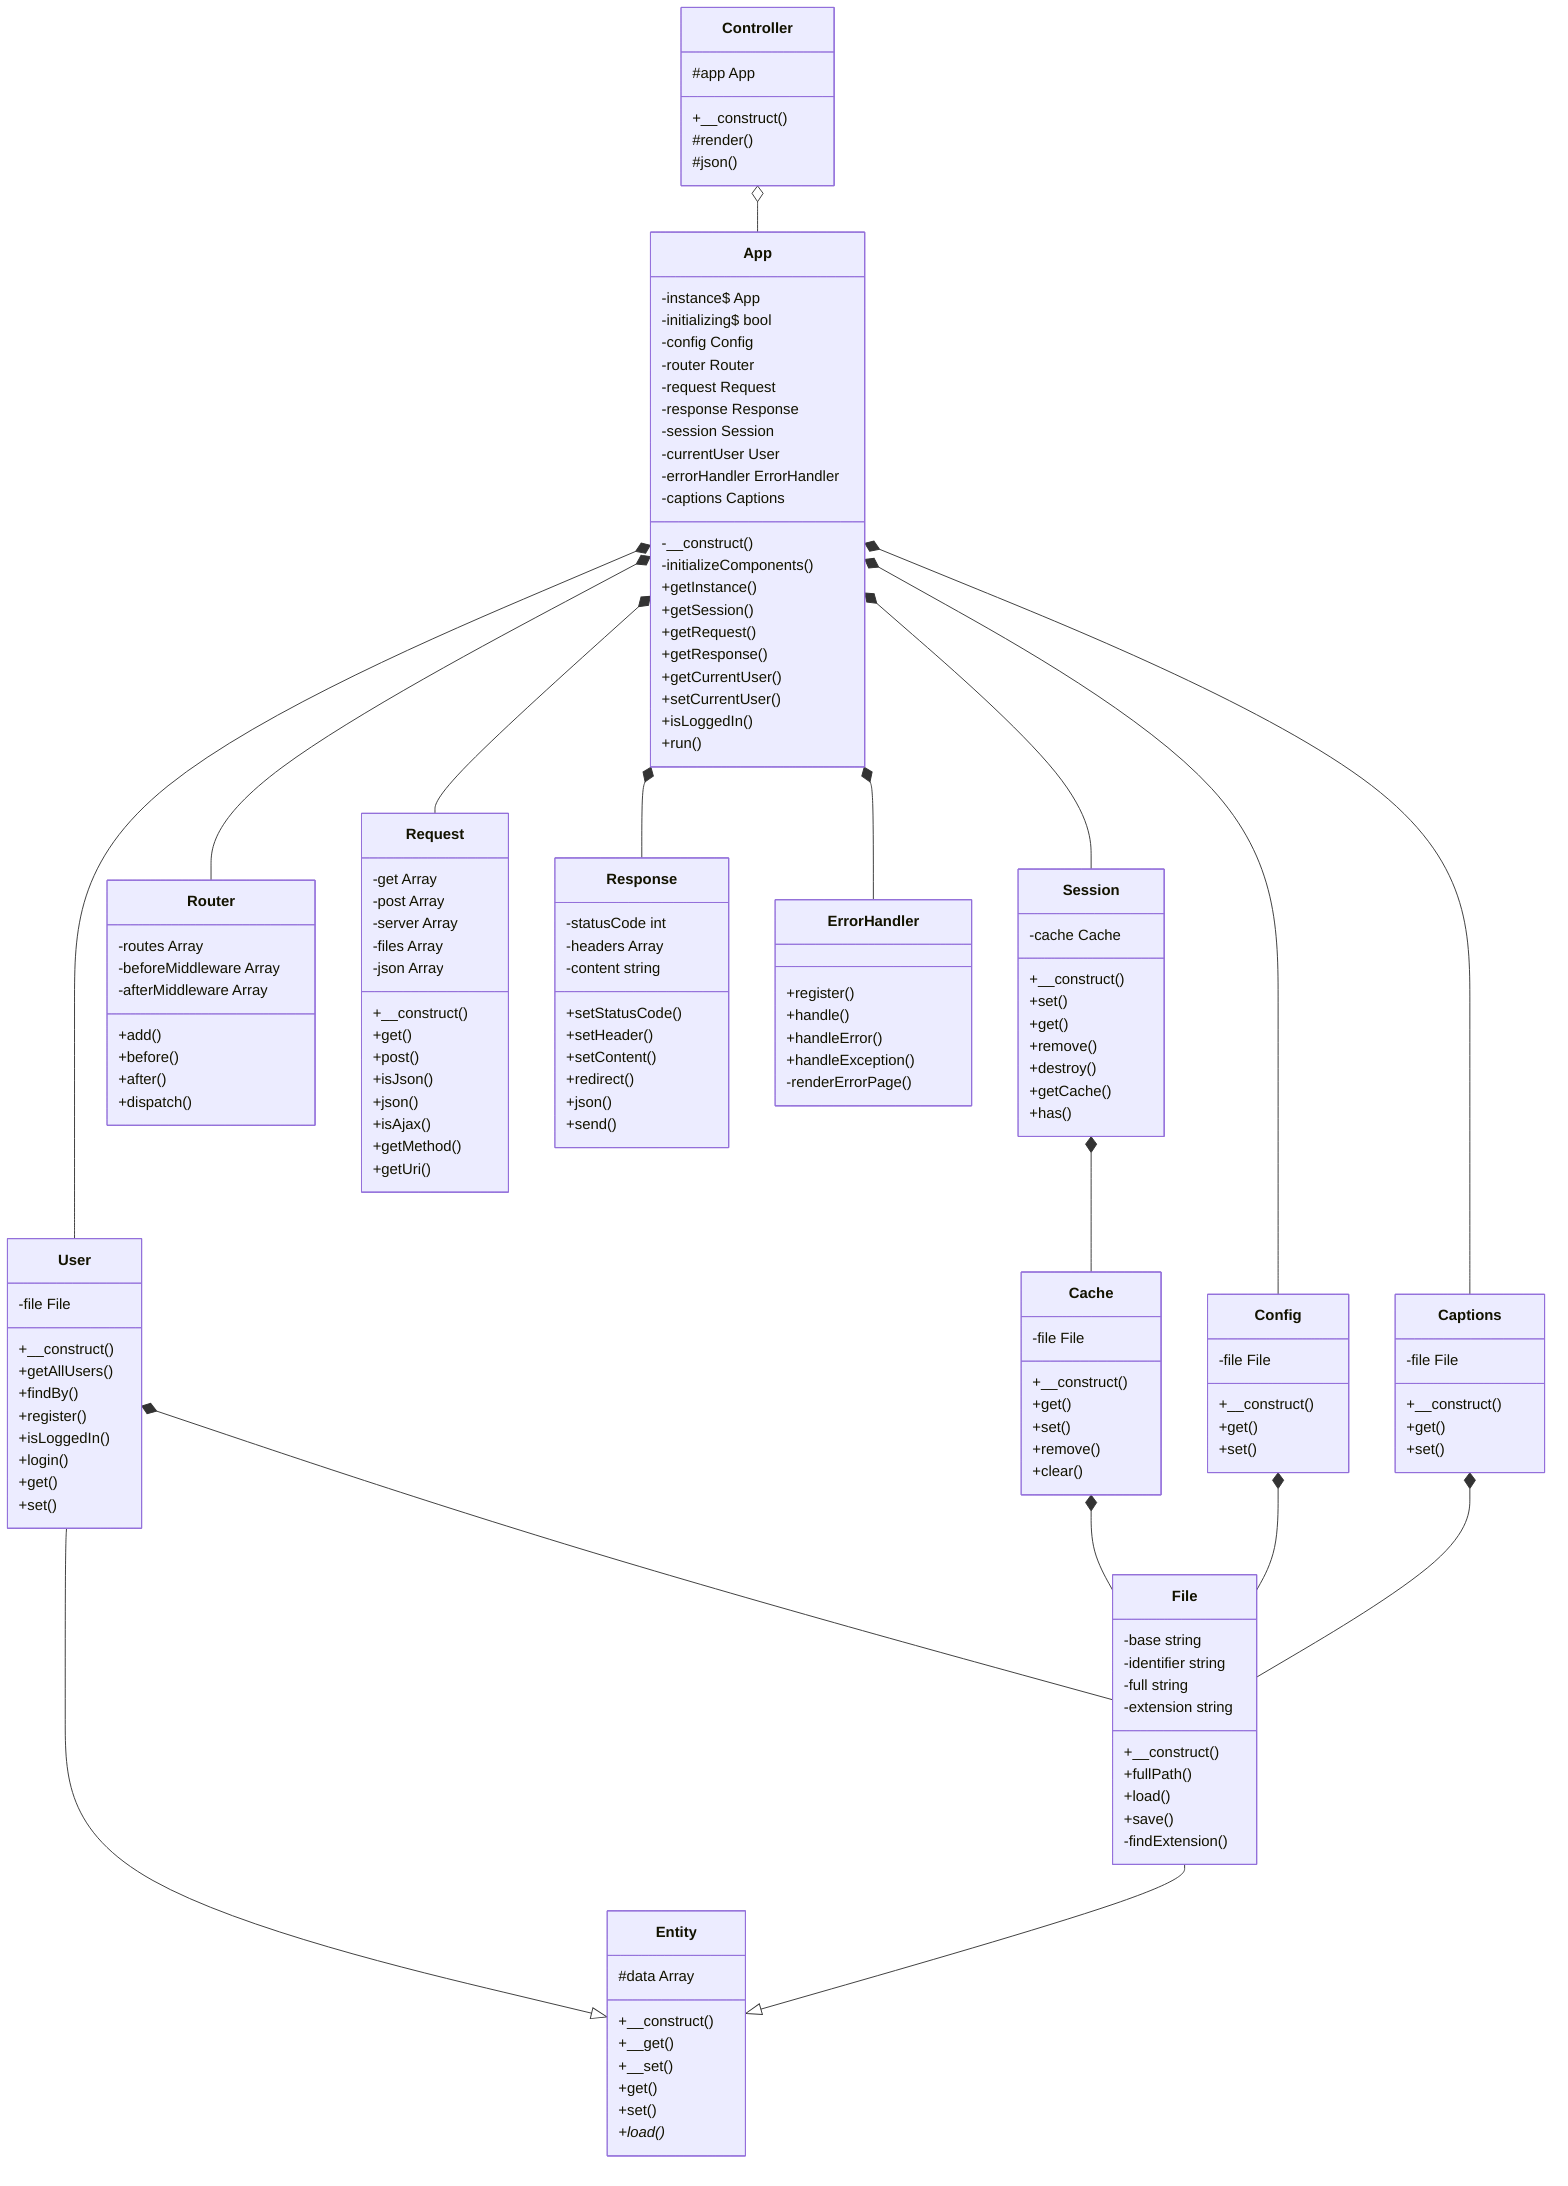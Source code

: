 classDiagram
    class App {
        -instance$ App
        -initializing$ bool
        -config Config
        -router Router
        -request Request
        -response Response
        -session Session
        -currentUser User
        -errorHandler ErrorHandler
        -captions Captions
        -__construct()
        -initializeComponents()
        +getInstance()
        +getSession()
        +getRequest()
        +getResponse()
        +getCurrentUser()
        +setCurrentUser()
        +isLoggedIn()
        +run()
    }

    class User {
        -file File
        +__construct()
        +getAllUsers()
        +findBy()
        +register()
        +isLoggedIn()
        +login()
        +get()
        +set()
    }

    class File {
        -base string
        -identifier string
        -full string
        -extension string
        +__construct()
        +fullPath()
        +load()
        +save()
        -findExtension()
    }

    class Session {
        -cache Cache
        +__construct()
        +set()
        +get()
        +remove()
        +destroy()
        +getCache()
        +has()
    }

    class Router {
        -routes Array
        -beforeMiddleware Array
        -afterMiddleware Array
        +add()
        +before()
        +after()
        +dispatch()
    }

    class Request {
        -get Array
        -post Array
        -server Array
        -files Array
        -json Array
        +__construct()
        +get()
        +post()
        +isJson()
        +json()
        +isAjax()
        +getMethod()
        +getUri()
    }

    class Response {
        -statusCode int
        -headers Array
        -content string
        +setStatusCode()
        +setHeader()
        +setContent()
        +redirect()
        +json()
        +send()
    }

    class Config {
        -file File
        +__construct()
        +get()
        +set()
    }

    class ErrorHandler {
        +register()
        +handle()
        +handleError()
        +handleException()
        -renderErrorPage()
    }

    class Captions {
        -file File
        +__construct()
        +get()
        +set()
    }

    class Cache {
        -file File
        +__construct()
        +get()
        +set()
        +remove()
        +clear()
    }

    class Controller {
        #app App
        +__construct()
        #render()
        #json()
    }

    class Entity {
        #data Array
        +__construct()
        +__get()
        +__set()
        +get()
        +set()
        +load()*
    }

    App *-- Config
    App *-- Router
    App *-- Request
    App *-- Response
    App *-- Session
    App *-- User
    App *-- ErrorHandler
    App *-- Captions
    User *-- File
    Cache *-- File
    Config *-- File
    Captions *-- File
    Controller o-- App
    Session *-- Cache
    User --|> Entity
    File --|> Entity